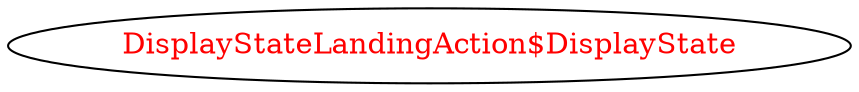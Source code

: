 digraph dependencyGraph {
 concentrate=true;
 ranksep="2.0";
 rankdir="LR"; 
 splines="ortho";
"DisplayStateLandingAction$DisplayState" [fontcolor="red"];
}